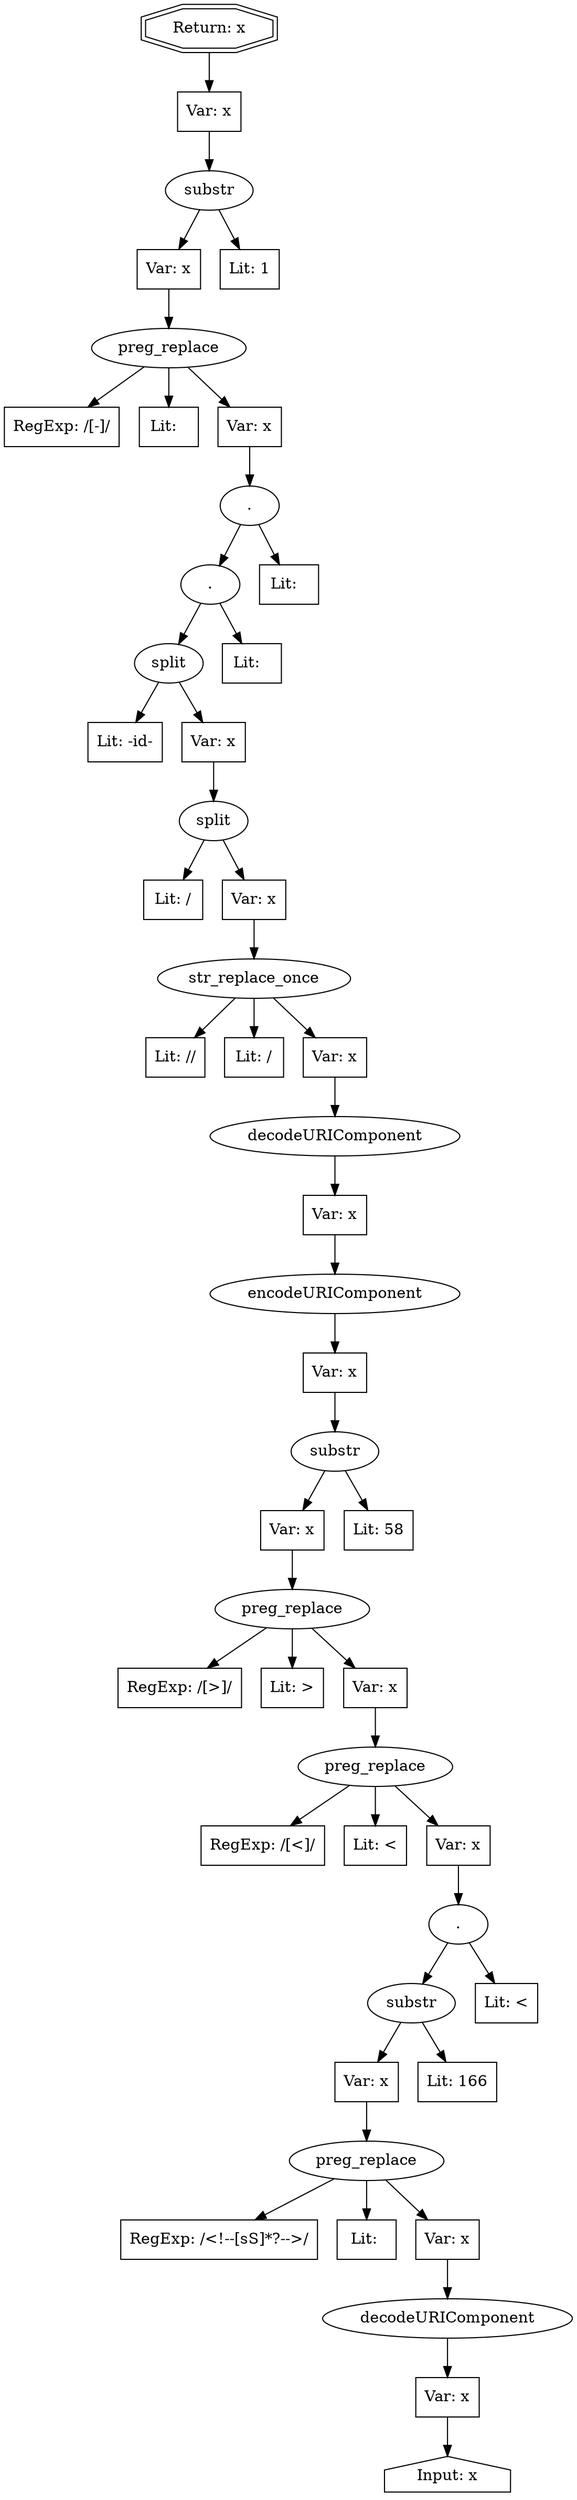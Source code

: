 // Finding: 5b77c5fa-98fa-4a61-9835-ac2dcd8e96b8
// Finding.url: https://www.example239.com/about-us/leadership#"></iframe></style></script></object></embed></textarea><img src=x onerror=taintfoxLog('ff95aca73b1b443c8cc5bee3f00f8467')><!--/*
// Finding.parentloc: https://www.example239.com/about-us/leadership#"></iframe></style></script></object></embed></textarea><img src=x onerror=taintfoxLog('ff95aca73b1b443c8cc5bee3f00f8467')><!--/*
// Finding.domain: www.example239.com
// Finding.base_domain: example239.com
// Finding.source: document.documentURI
// Finding.sink: innerHTML
// Sanitizer.score: 3
// Sanitizer.name: 
// Sanitizer.location: https://www.example239.com/about-us/leadership##"></iframe></style></script></object></embed></textarea><img src=x onerror=taintfoxLog('ff95aca73b1b443c8cc5bee3f00f8467')><!--/* - <anonymous>:52:28
// Finding.begin: 234
// Finding.end: 235
// Finding.original_uuid: 373c76e3-16d7-48ce-a842-5ed4898d8d8d
// Finding.TwentyFiveMillionFlowsId: -1647355666
// Finding.script: https://www.example239.com/Style Library/unisys/js/jquery-3.5.1.min.js
// Finding.line: 2
// Exploit.uuid: ff95aca7-3b1b-443c-8cc5-bee3f00f8467
// Exploit.success: false
// Exploit.status: validated
// Exploit.method: C
// Exploit.type: html
// Exploit.token: attribute
// Exploit.content: href
// Exploit.quote_type: "
// Exploit.tag: a
// Exploit.break_out: #"></iframe></style></script></object></embed></textarea><img src=x onerror=
// Exploit.break_in: ><!--/*
// Exploit.payload: #"></iframe></style></script></object></embed></textarea><img src=x onerror=taintfoxLog(1)><!--/*
// Exploit.begin_taint_url: 8
// Exploit.end_taint_url: 22
// Exploit.replace_begin_url: 42
// Exploit.replace_end_url: 42
// Exploit.replace_begin_param: 59
// Exploit.replace_end_param: 59
// Issues.LargestEncodeAttrStringChain: 0
// Issues.LargestTextFragmentEncodeChainLength: 0
// Issues.HasApproximation: false
// Issues.HasMissingImplementation: false
// Issues.HasInfiniteRegexWithFunctionReplacer: false
// Issues.MergedSplitAndJoins: false
// Issues.HasUrlInRhsOfReplace: false
// Issues.HasUrlInLhsOfReplace: false
// Issues.HasCookieValueInLhsOfreplace: false
// Issues.HasCookieValueInRhsOfreplace: false
// Issues.HasCookieValueInMatchPattern: false
// Issues.HasCookieValueInExecPattern: false
// Issues.RemovedLRConcats: true
// Issues.RemovedReplaceArtifacts: false
// Issues.HasUrlInMatchPattern: false
// Issues.HasUrlInExecPattern: false
// Issues.RemovedNOPreplaces: false
// Issues.Known_sanitizer: false
// DepGraph.hash: -831320453
// DepGraph.sanitizer_hash: -1527320873
// Removed LR concats 
// Removed LR concats 
digraph cfg {
n0 [shape=house, label="Input: x"];
n1 [shape=ellipse, label="decodeURIComponent"];
n2 [shape=box, label="Var: x"];
n3 [shape=ellipse, label="preg_replace"];
n4 [shape=box, label="RegExp: /<!--[\s\S]*?-->/"];
n5 [shape=box, label="Lit: "];
n6 [shape=box, label="Var: x"];
n7 [shape=ellipse, label="substr"];
n8 [shape=box, label="Var: x"];
n9 [shape=box, label="Lit: 166"];
n10 [shape=ellipse, label="."];
n11 [shape=box, label="Lit: &lt;"];
n12 [shape=ellipse, label="preg_replace"];
n13 [shape=box, label="RegExp: /[<]/"];
n14 [shape=box, label="Lit: &lt;"];
n15 [shape=box, label="Var: x"];
n16 [shape=ellipse, label="preg_replace"];
n17 [shape=box, label="RegExp: /[>]/"];
n18 [shape=box, label="Lit: &gt;"];
n19 [shape=box, label="Var: x"];
n20 [shape=ellipse, label="substr"];
n21 [shape=box, label="Var: x"];
n22 [shape=box, label="Lit: 58"];
n23 [shape=ellipse, label="encodeURIComponent"];
n24 [shape=box, label="Var: x"];
n25 [shape=ellipse, label="decodeURIComponent"];
n26 [shape=box, label="Var: x"];
n27 [shape=ellipse, label="str_replace_once"];
n28 [shape=box, label="Lit: //"];
n29 [shape=box, label="Lit: /"];
n30 [shape=box, label="Var: x"];
n31 [shape=ellipse, label="split"];
n32 [shape=box, label="Lit: /"];
n33 [shape=box, label="Var: x"];
n34 [shape=ellipse, label="split"];
n35 [shape=box, label="Lit: -id-"];
n36 [shape=box, label="Var: x"];
n37 [shape=ellipse, label="."];
n38 [shape=box, label="Lit:  "];
n39 [shape=ellipse, label="."];
n40 [shape=box, label="Lit:  "];
n41 [shape=ellipse, label="preg_replace"];
n42 [shape=box, label="RegExp: /[-]/"];
n43 [shape=box, label="Lit:  "];
n44 [shape=box, label="Var: x"];
n45 [shape=ellipse, label="substr"];
n46 [shape=box, label="Var: x"];
n47 [shape=box, label="Lit: 1"];
n48 [shape=box, label="Var: x"];
n49 [shape=doubleoctagon, label="Return: x"];
n2 -> n0;
n1 -> n2;
n6 -> n1;
n3 -> n4;
n3 -> n5;
n3 -> n6;
n8 -> n3;
n7 -> n8;
n7 -> n9;
n10 -> n11;
n10 -> n7;
n15 -> n10;
n12 -> n13;
n12 -> n14;
n12 -> n15;
n19 -> n12;
n16 -> n17;
n16 -> n18;
n16 -> n19;
n21 -> n16;
n20 -> n21;
n20 -> n22;
n24 -> n20;
n23 -> n24;
n26 -> n23;
n25 -> n26;
n30 -> n25;
n27 -> n28;
n27 -> n29;
n27 -> n30;
n33 -> n27;
n31 -> n32;
n31 -> n33;
n36 -> n31;
n34 -> n35;
n34 -> n36;
n37 -> n34;
n37 -> n38;
n39 -> n37;
n39 -> n40;
n44 -> n39;
n41 -> n42;
n41 -> n43;
n41 -> n44;
n46 -> n41;
n45 -> n46;
n45 -> n47;
n48 -> n45;
n49 -> n48;
}